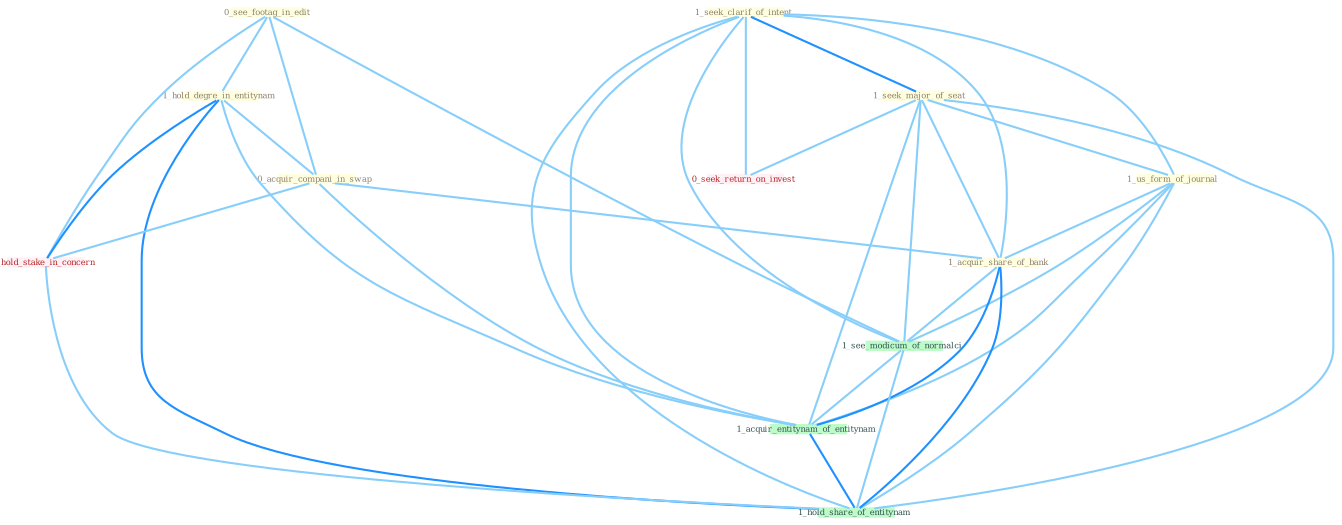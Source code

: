 Graph G{ 
    node
    [shape=polygon,style=filled,width=.5,height=.06,color="#BDFCC9",fixedsize=true,fontsize=4,
    fontcolor="#2f4f4f"];
    {node
    [color="#ffffe0", fontcolor="#8b7d6b"] "0_see_footag_in_edit " "1_seek_clarif_of_intent " "1_hold_degre_in_entitynam " "1_seek_major_of_seat " "0_acquir_compani_in_swap " "1_us_form_of_journal " "1_acquir_share_of_bank "}
{node [color="#fff0f5", fontcolor="#b22222"] "1_hold_stake_in_concern " "0_seek_return_on_invest "}
edge [color="#B0E2FF"];

	"0_see_footag_in_edit " -- "1_hold_degre_in_entitynam " [w="1", color="#87cefa" ];
	"0_see_footag_in_edit " -- "0_acquir_compani_in_swap " [w="1", color="#87cefa" ];
	"0_see_footag_in_edit " -- "1_hold_stake_in_concern " [w="1", color="#87cefa" ];
	"0_see_footag_in_edit " -- "1_see_modicum_of_normalci " [w="1", color="#87cefa" ];
	"1_seek_clarif_of_intent " -- "1_seek_major_of_seat " [w="2", color="#1e90ff" , len=0.8];
	"1_seek_clarif_of_intent " -- "1_us_form_of_journal " [w="1", color="#87cefa" ];
	"1_seek_clarif_of_intent " -- "1_acquir_share_of_bank " [w="1", color="#87cefa" ];
	"1_seek_clarif_of_intent " -- "0_seek_return_on_invest " [w="1", color="#87cefa" ];
	"1_seek_clarif_of_intent " -- "1_see_modicum_of_normalci " [w="1", color="#87cefa" ];
	"1_seek_clarif_of_intent " -- "1_acquir_entitynam_of_entitynam " [w="1", color="#87cefa" ];
	"1_seek_clarif_of_intent " -- "1_hold_share_of_entitynam " [w="1", color="#87cefa" ];
	"1_hold_degre_in_entitynam " -- "0_acquir_compani_in_swap " [w="1", color="#87cefa" ];
	"1_hold_degre_in_entitynam " -- "1_hold_stake_in_concern " [w="2", color="#1e90ff" , len=0.8];
	"1_hold_degre_in_entitynam " -- "1_acquir_entitynam_of_entitynam " [w="1", color="#87cefa" ];
	"1_hold_degre_in_entitynam " -- "1_hold_share_of_entitynam " [w="2", color="#1e90ff" , len=0.8];
	"1_seek_major_of_seat " -- "1_us_form_of_journal " [w="1", color="#87cefa" ];
	"1_seek_major_of_seat " -- "1_acquir_share_of_bank " [w="1", color="#87cefa" ];
	"1_seek_major_of_seat " -- "0_seek_return_on_invest " [w="1", color="#87cefa" ];
	"1_seek_major_of_seat " -- "1_see_modicum_of_normalci " [w="1", color="#87cefa" ];
	"1_seek_major_of_seat " -- "1_acquir_entitynam_of_entitynam " [w="1", color="#87cefa" ];
	"1_seek_major_of_seat " -- "1_hold_share_of_entitynam " [w="1", color="#87cefa" ];
	"0_acquir_compani_in_swap " -- "1_acquir_share_of_bank " [w="1", color="#87cefa" ];
	"0_acquir_compani_in_swap " -- "1_hold_stake_in_concern " [w="1", color="#87cefa" ];
	"0_acquir_compani_in_swap " -- "1_acquir_entitynam_of_entitynam " [w="1", color="#87cefa" ];
	"1_us_form_of_journal " -- "1_acquir_share_of_bank " [w="1", color="#87cefa" ];
	"1_us_form_of_journal " -- "1_see_modicum_of_normalci " [w="1", color="#87cefa" ];
	"1_us_form_of_journal " -- "1_acquir_entitynam_of_entitynam " [w="1", color="#87cefa" ];
	"1_us_form_of_journal " -- "1_hold_share_of_entitynam " [w="1", color="#87cefa" ];
	"1_acquir_share_of_bank " -- "1_see_modicum_of_normalci " [w="1", color="#87cefa" ];
	"1_acquir_share_of_bank " -- "1_acquir_entitynam_of_entitynam " [w="2", color="#1e90ff" , len=0.8];
	"1_acquir_share_of_bank " -- "1_hold_share_of_entitynam " [w="2", color="#1e90ff" , len=0.8];
	"1_hold_stake_in_concern " -- "1_hold_share_of_entitynam " [w="1", color="#87cefa" ];
	"1_see_modicum_of_normalci " -- "1_acquir_entitynam_of_entitynam " [w="1", color="#87cefa" ];
	"1_see_modicum_of_normalci " -- "1_hold_share_of_entitynam " [w="1", color="#87cefa" ];
	"1_acquir_entitynam_of_entitynam " -- "1_hold_share_of_entitynam " [w="2", color="#1e90ff" , len=0.8];
}